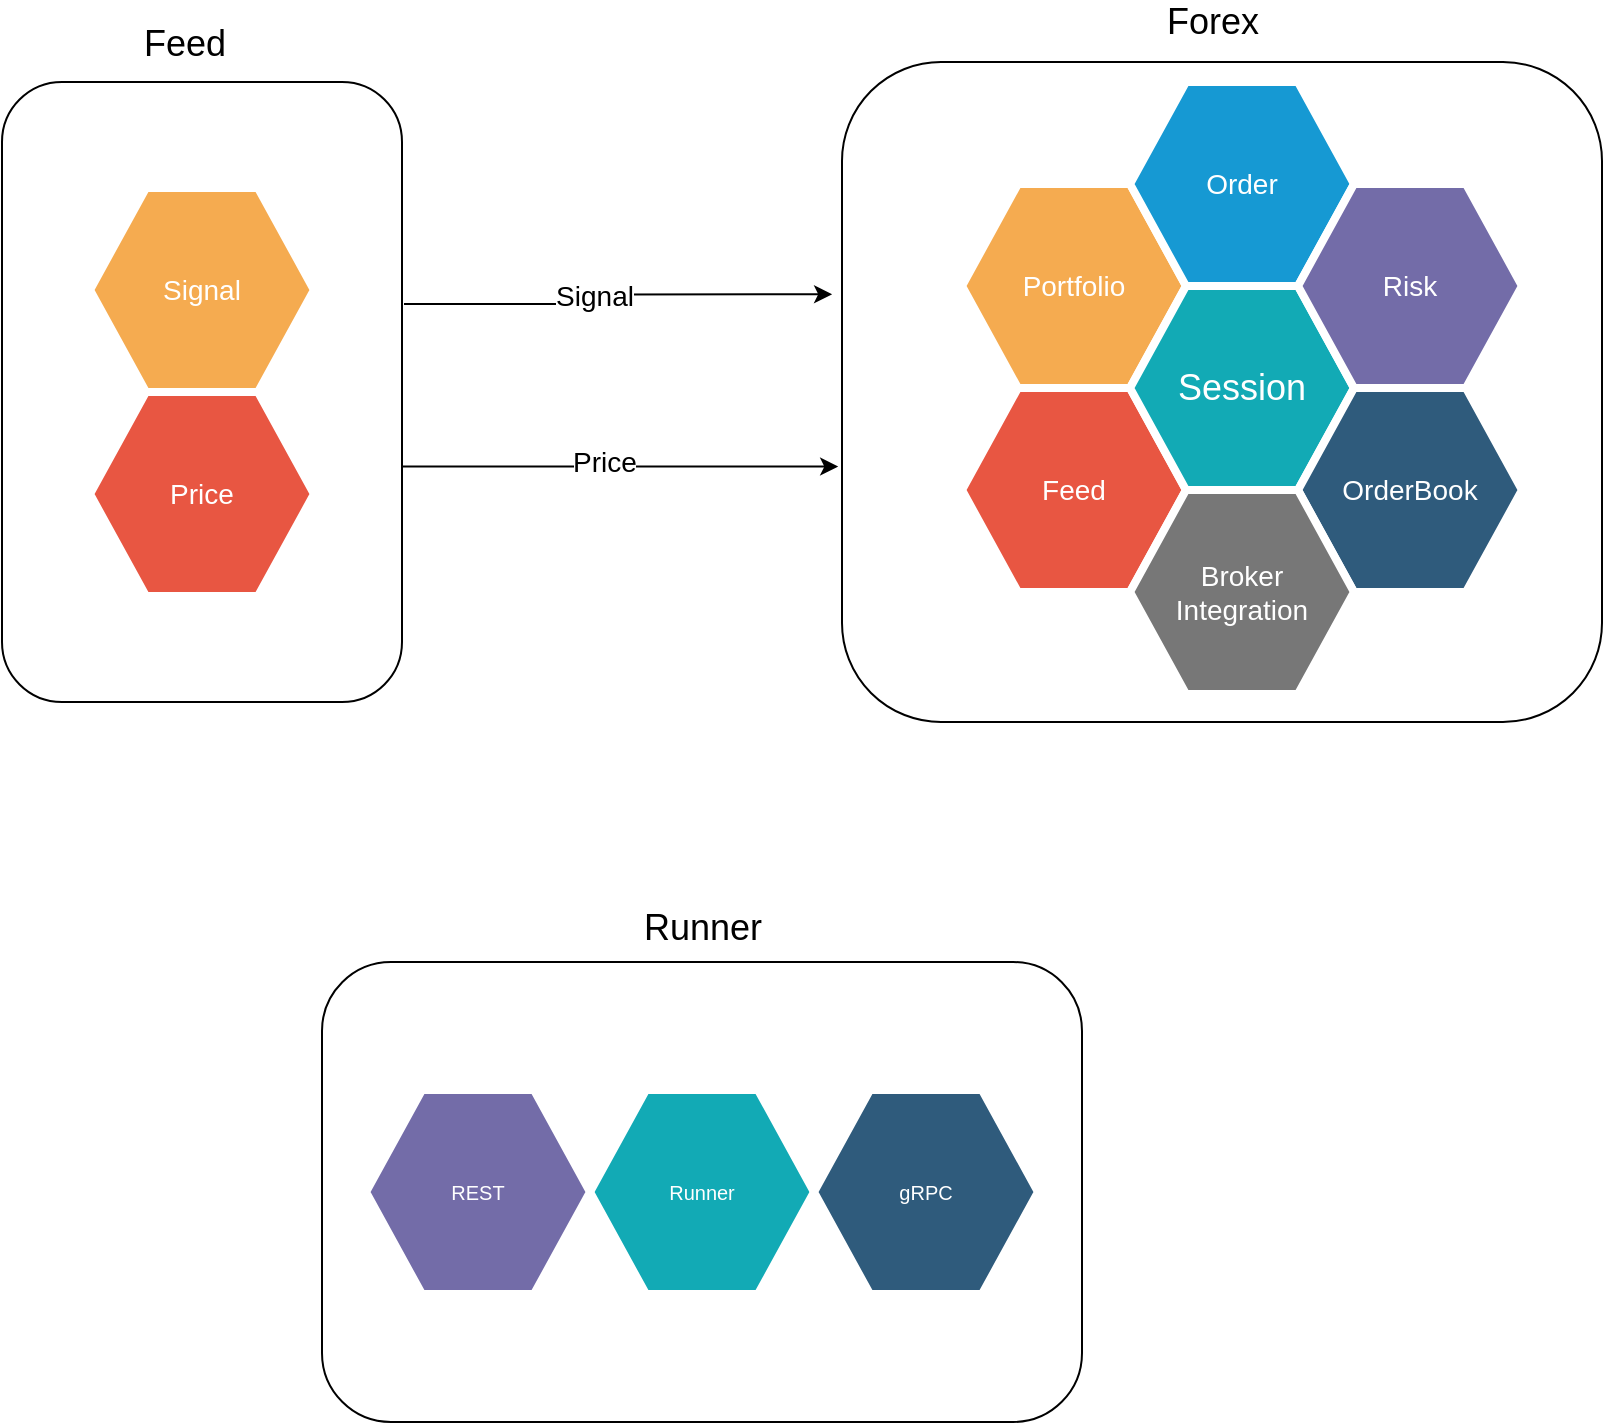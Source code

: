 <mxfile version="15.6.2" type="device"><diagram id="D2zn2FayasXIyuDCWGJ4" name="Page-1"><mxGraphModel dx="1161" dy="660" grid="1" gridSize="10" guides="1" tooltips="1" connect="1" arrows="1" fold="1" page="1" pageScale="1" pageWidth="850" pageHeight="1100" math="0" shadow="0"><root><mxCell id="0"/><mxCell id="1" parent="0"/><mxCell id="WdnhHaK24PbseiD65hTr-36" value="" style="group" parent="1" vertex="1" connectable="0"><mxGeometry x="200" y="543" width="380" height="257" as="geometry"/></mxCell><mxCell id="WdnhHaK24PbseiD65hTr-31" value="" style="rounded=1;whiteSpace=wrap;html=1;" parent="WdnhHaK24PbseiD65hTr-36" vertex="1"><mxGeometry y="27" width="380" height="230" as="geometry"/></mxCell><mxCell id="WdnhHaK24PbseiD65hTr-32" value="&lt;font style=&quot;font-size: 18px&quot;&gt;Runner&lt;/font&gt;" style="text;html=1;align=center;verticalAlign=middle;resizable=0;points=[];autosize=1;" parent="WdnhHaK24PbseiD65hTr-36" vertex="1"><mxGeometry x="155" width="70" height="20" as="geometry"/></mxCell><mxCell id="WdnhHaK24PbseiD65hTr-35" value="" style="group" parent="1" vertex="1" connectable="0"><mxGeometry x="460" y="90" width="380" height="360" as="geometry"/></mxCell><mxCell id="WdnhHaK24PbseiD65hTr-2" value="" style="rounded=1;whiteSpace=wrap;html=1;fontStyle=0" parent="WdnhHaK24PbseiD65hTr-35" vertex="1"><mxGeometry y="30" width="380" height="330" as="geometry"/></mxCell><mxCell id="WdnhHaK24PbseiD65hTr-3" value="&lt;font style=&quot;font-size: 18px&quot;&gt;Forex&lt;/font&gt;" style="text;html=1;align=center;verticalAlign=middle;resizable=0;points=[];autosize=1;fontStyle=0" parent="WdnhHaK24PbseiD65hTr-35" vertex="1"><mxGeometry x="155" width="60" height="20" as="geometry"/></mxCell><mxCell id="WdnhHaK24PbseiD65hTr-33" value="" style="group" parent="1" vertex="1" connectable="0"><mxGeometry x="40" y="101" width="200" height="339" as="geometry"/></mxCell><mxCell id="WdnhHaK24PbseiD65hTr-1" value="" style="rounded=1;whiteSpace=wrap;html=1;" parent="WdnhHaK24PbseiD65hTr-33" vertex="1"><mxGeometry y="29" width="200" height="310" as="geometry"/></mxCell><mxCell id="WdnhHaK24PbseiD65hTr-9" value="&lt;font style=&quot;font-size: 18px&quot;&gt;Feed&lt;/font&gt;" style="text;html=1;align=center;verticalAlign=middle;resizable=0;points=[];autosize=1;" parent="WdnhHaK24PbseiD65hTr-33" vertex="1"><mxGeometry x="61" width="60" height="20" as="geometry"/></mxCell><mxCell id="WdnhHaK24PbseiD65hTr-5" value="" style="edgeStyle=orthogonalEdgeStyle;rounded=0;orthogonalLoop=1;jettySize=auto;html=1;entryX=-0.013;entryY=0.352;entryDx=0;entryDy=0;entryPerimeter=0;exitX=1.005;exitY=0.358;exitDx=0;exitDy=0;exitPerimeter=0;" parent="1" source="WdnhHaK24PbseiD65hTr-1" target="WdnhHaK24PbseiD65hTr-2" edge="1"><mxGeometry relative="1" as="geometry"><mxPoint x="320" y="285" as="targetPoint"/><Array as="points"/></mxGeometry></mxCell><mxCell id="WdnhHaK24PbseiD65hTr-7" value="&lt;font style=&quot;font-size: 14px&quot;&gt;Signal&lt;/font&gt;" style="edgeLabel;html=1;align=center;verticalAlign=middle;resizable=0;points=[];" parent="WdnhHaK24PbseiD65hTr-5" vertex="1" connectable="0"><mxGeometry x="-0.136" y="4" relative="1" as="geometry"><mxPoint as="offset"/></mxGeometry></mxCell><mxCell id="WdnhHaK24PbseiD65hTr-6" style="edgeStyle=orthogonalEdgeStyle;rounded=0;orthogonalLoop=1;jettySize=auto;html=1;exitX=1;exitY=0.75;exitDx=0;exitDy=0;entryX=-0.005;entryY=0.613;entryDx=0;entryDy=0;entryPerimeter=0;" parent="1" source="WdnhHaK24PbseiD65hTr-1" target="WdnhHaK24PbseiD65hTr-2" edge="1"><mxGeometry relative="1" as="geometry"><Array as="points"><mxPoint x="240" y="322"/></Array></mxGeometry></mxCell><mxCell id="WdnhHaK24PbseiD65hTr-8" value="&lt;font style=&quot;font-size: 14px&quot;&gt;Price&lt;/font&gt;" style="edgeLabel;html=1;align=center;verticalAlign=middle;resizable=0;points=[];" parent="WdnhHaK24PbseiD65hTr-6" vertex="1" connectable="0"><mxGeometry x="-0.191" y="4" relative="1" as="geometry"><mxPoint x="36.2" y="1" as="offset"/></mxGeometry></mxCell><mxCell id="WdnhHaK24PbseiD65hTr-10" value="&lt;font style=&quot;font-size: 14px&quot;&gt;Portfolio&lt;/font&gt;" style="shape=hexagon;strokeWidth=4;html=1;fillColor=#F5AB50;strokeColor=#ffffff;shadow=0;fontSize=10;fontColor=#FFFFFF;align=center;fontStyle=0;whiteSpace=wrap;spacing=10;rounded=0;" parent="1" vertex="1"><mxGeometry x="520" y="181" width="112" height="102" as="geometry"/></mxCell><mxCell id="WdnhHaK24PbseiD65hTr-11" value="&lt;font style=&quot;font-size: 14px&quot;&gt;Feed&lt;/font&gt;" style="shape=hexagon;strokeWidth=4;html=1;fillColor=#E85642;strokeColor=#ffffff;shadow=0;fontSize=10;fontColor=#FFFFFF;align=center;fontStyle=0;whiteSpace=wrap;spacing=10;rounded=0;" parent="1" vertex="1"><mxGeometry x="520" y="283" width="112" height="102" as="geometry"/></mxCell><mxCell id="WdnhHaK24PbseiD65hTr-12" value="&lt;font style=&quot;font-size: 18px&quot;&gt;Session&lt;/font&gt;" style="shape=hexagon;strokeWidth=4;html=1;fillColor=#12AAB5;strokeColor=#ffffff;shadow=0;fontSize=10;fontColor=#FFFFFF;align=center;fontStyle=0;whiteSpace=wrap;spacing=10;rounded=0;" parent="1" vertex="1"><mxGeometry x="604" y="232" width="112" height="102" as="geometry"/></mxCell><mxCell id="WdnhHaK24PbseiD65hTr-13" value="&lt;font style=&quot;font-size: 14px&quot;&gt;Order&lt;/font&gt;" style="shape=hexagon;strokeWidth=4;html=1;fillColor=#1699D3;strokeColor=#ffffff;shadow=0;fontSize=10;fontColor=#FFFFFF;align=center;fontStyle=0;whiteSpace=wrap;spacing=10;rounded=0;" parent="1" vertex="1"><mxGeometry x="604" y="130" width="112" height="102" as="geometry"/></mxCell><mxCell id="WdnhHaK24PbseiD65hTr-14" value="&lt;font style=&quot;font-size: 14px&quot;&gt;Risk&lt;/font&gt;" style="shape=hexagon;strokeWidth=4;html=1;fillColor=#736CA8;strokeColor=#ffffff;shadow=0;fontSize=10;fontColor=#FFFFFF;align=center;fontStyle=0;whiteSpace=wrap;spacing=10;rounded=0;" parent="1" vertex="1"><mxGeometry x="688" y="181" width="112" height="102" as="geometry"/></mxCell><mxCell id="WdnhHaK24PbseiD65hTr-15" value="&lt;font style=&quot;font-size: 14px&quot;&gt;OrderBook&lt;/font&gt;" style="shape=hexagon;strokeWidth=4;html=1;fillColor=#2F5B7C;strokeColor=#ffffff;shadow=0;fontSize=10;fontColor=#FFFFFF;align=center;fontStyle=0;whiteSpace=wrap;spacing=10;rounded=0;" parent="1" vertex="1"><mxGeometry x="688" y="283" width="112" height="102" as="geometry"/></mxCell><mxCell id="WdnhHaK24PbseiD65hTr-16" value="&lt;span style=&quot;font-size: 14px&quot;&gt;Broker&lt;br&gt;Integration&lt;br&gt;&lt;/span&gt;" style="shape=hexagon;strokeWidth=4;html=1;fillColor=#777777;strokeColor=#ffffff;shadow=0;fontSize=10;fontColor=#FFFFFF;align=center;fontStyle=0;whiteSpace=wrap;spacing=10;rounded=0;" parent="1" vertex="1"><mxGeometry x="604" y="334" width="112" height="102" as="geometry"/></mxCell><mxCell id="WdnhHaK24PbseiD65hTr-17" value="&lt;font style=&quot;font-size: 14px&quot;&gt;Signal&lt;/font&gt;" style="shape=hexagon;strokeWidth=4;html=1;fillColor=#F5AB50;strokeColor=#ffffff;shadow=0;fontSize=10;fontColor=#FFFFFF;align=center;fontStyle=0;whiteSpace=wrap;spacing=10;rounded=0;" parent="1" vertex="1"><mxGeometry x="84" y="183" width="112" height="102" as="geometry"/></mxCell><mxCell id="WdnhHaK24PbseiD65hTr-18" value="&lt;font style=&quot;font-size: 14px&quot;&gt;Price&lt;/font&gt;" style="shape=hexagon;strokeWidth=4;html=1;fillColor=#E85642;strokeColor=#ffffff;shadow=0;fontSize=10;fontColor=#FFFFFF;align=center;fontStyle=0;whiteSpace=wrap;spacing=10;rounded=0;" parent="1" vertex="1"><mxGeometry x="84" y="285" width="112" height="102" as="geometry"/></mxCell><mxCell id="WdnhHaK24PbseiD65hTr-26" value="Runner" style="shape=hexagon;strokeWidth=4;html=1;fillColor=#12AAB5;strokeColor=#ffffff;shadow=0;fontSize=10;fontColor=#FFFFFF;align=center;fontStyle=0;whiteSpace=wrap;spacing=10;rounded=0;" parent="1" vertex="1"><mxGeometry x="334" y="634" width="112" height="102" as="geometry"/></mxCell><mxCell id="WdnhHaK24PbseiD65hTr-28" value="REST" style="shape=hexagon;strokeWidth=4;html=1;fillColor=#736CA8;strokeColor=#ffffff;shadow=0;fontSize=10;fontColor=#FFFFFF;align=center;fontStyle=0;whiteSpace=wrap;spacing=10;rounded=0;" parent="1" vertex="1"><mxGeometry x="222" y="634" width="112" height="102" as="geometry"/></mxCell><mxCell id="WdnhHaK24PbseiD65hTr-29" value="gRPC" style="shape=hexagon;strokeWidth=4;html=1;fillColor=#2F5B7C;strokeColor=#ffffff;shadow=0;fontSize=10;fontColor=#FFFFFF;align=center;fontStyle=0;whiteSpace=wrap;spacing=10;rounded=0;" parent="1" vertex="1"><mxGeometry x="446" y="634" width="112" height="102" as="geometry"/></mxCell></root></mxGraphModel></diagram></mxfile>